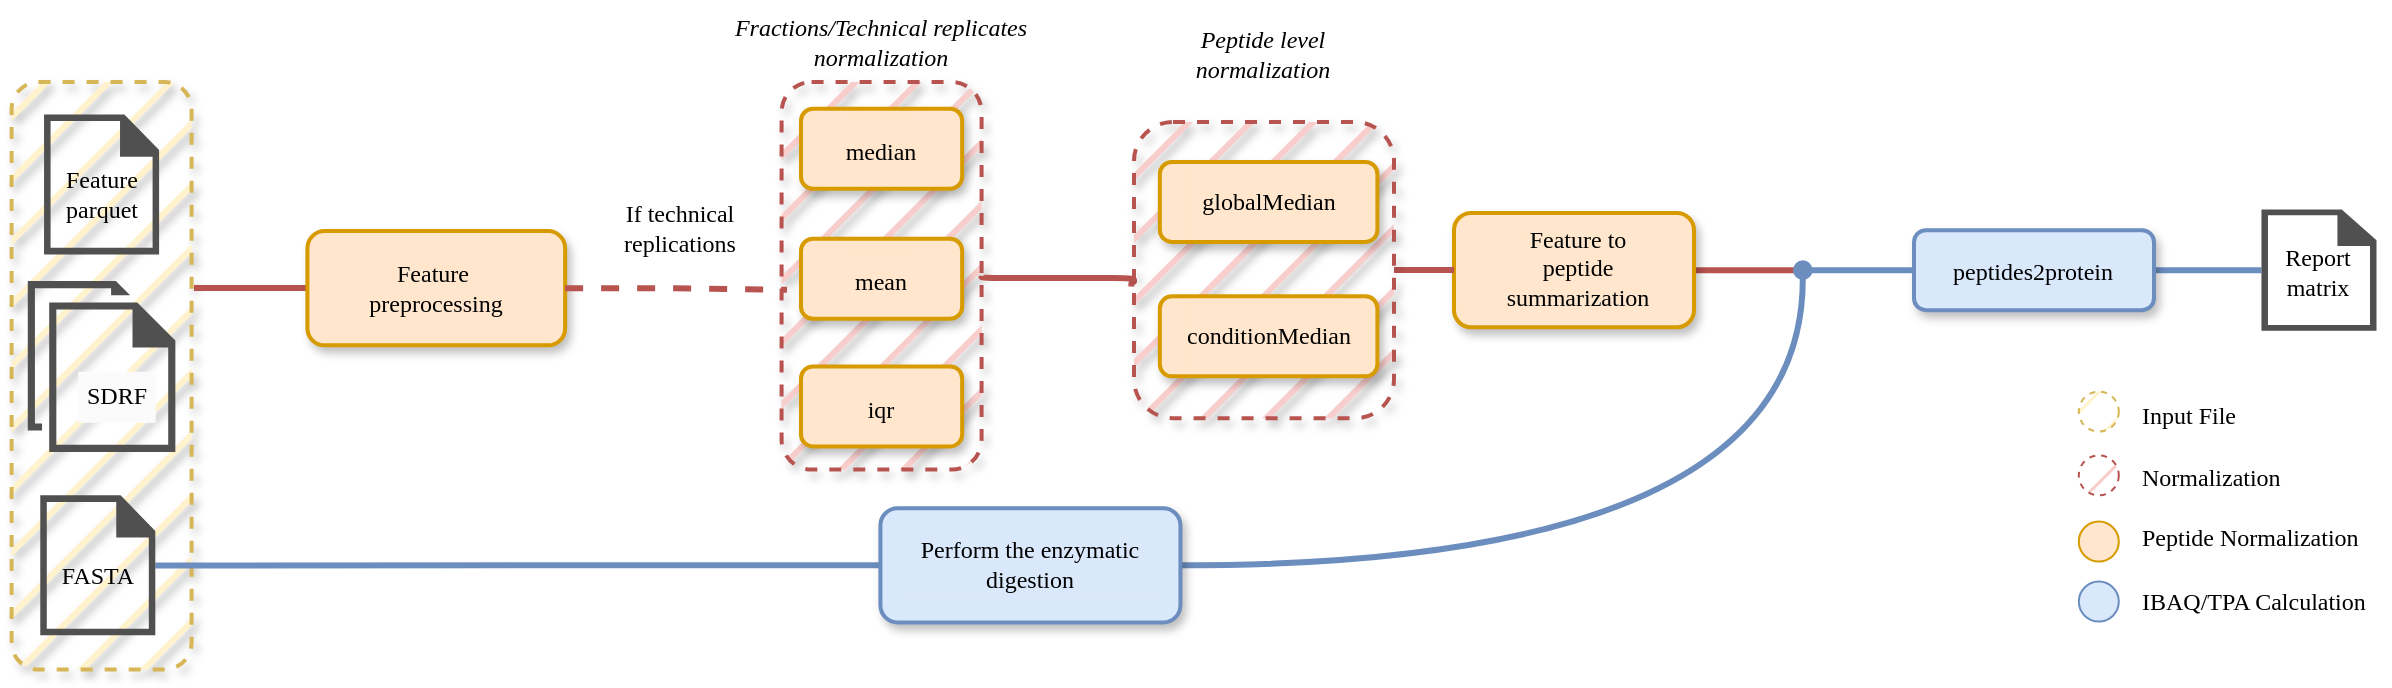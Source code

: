<mxfile scale="1" border="0" version="26.0.4">
  <diagram name="第 1 页" id="Yd5p2SRA2ABFn_VmOVWr">
    <mxGraphModel dx="1213" dy="734" grid="1" gridSize="10" guides="1" tooltips="1" connect="1" arrows="1" fold="1" page="1" pageScale="1" pageWidth="827" pageHeight="1169" math="0" shadow="0">
      <root>
        <mxCell id="0" />
        <mxCell id="1" parent="0" />
        <mxCell id="-_kyehBZLJrSEV4k7Oe9-70" value="" style="rounded=1;whiteSpace=wrap;html=1;strokeColor=#b85450;fillColor=#f8cecc;strokeWidth=2;glass=0;shadow=1;textShadow=1;dashed=1;fillStyle=hatch;" parent="1" vertex="1">
          <mxGeometry x="403.79" y="50.0" width="100" height="193.81" as="geometry" />
        </mxCell>
        <mxCell id="-_kyehBZLJrSEV4k7Oe9-42" value="" style="rounded=1;whiteSpace=wrap;html=1;strokeColor=#d6b656;fillColor=#fff2cc;strokeWidth=2;glass=0;shadow=1;textShadow=1;dashed=1;fillStyle=hatch;" parent="1" vertex="1">
          <mxGeometry x="18.79" y="50" width="90" height="293.79" as="geometry" />
        </mxCell>
        <mxCell id="-_kyehBZLJrSEV4k7Oe9-41" value="" style="sketch=0;pointerEvents=1;shadow=0;dashed=0;html=1;strokeColor=none;fillColor=#505050;labelPosition=center;verticalLabelPosition=bottom;verticalAlign=top;outlineConnect=0;align=center;shape=mxgraph.office.concepts.document_blank;fontColor=#E4FDE1;" parent="1" vertex="1">
          <mxGeometry x="35.03" y="66.21" width="57.52" height="70" as="geometry" />
        </mxCell>
        <mxCell id="-_kyehBZLJrSEV4k7Oe9-1" value="&lt;div&gt;Feature&lt;/div&gt;&lt;div&gt;parquet&lt;br&gt;&lt;/div&gt;" style="shape=note;whiteSpace=wrap;html=1;backgroundOutline=1;darkOpacity=0.05;fillStyle=solid;direction=west;gradientDirection=north;shadow=0;size=0;pointerEvents=1;fontStyle=0;strokeColor=none;textShadow=0;fontFamily=Tahoma;fontSize=12;fillColor=none;" parent="1" vertex="1">
          <mxGeometry x="28.79" y="86.45" width="70" height="40" as="geometry" />
        </mxCell>
        <mxCell id="SblexvyGqLEO6pmpBQdf-4" value="" style="edgeStyle=orthogonalEdgeStyle;rounded=1;orthogonalLoop=1;jettySize=auto;html=1;strokeColor=#b85450;strokeWidth=3;align=center;verticalAlign=middle;fontFamily=Helvetica;fontSize=11;fontColor=default;labelBackgroundColor=default;endArrow=none;endFill=0;curved=0;fillColor=#f8cecc;" edge="1" parent="1" source="-_kyehBZLJrSEV4k7Oe9-14">
          <mxGeometry relative="1" as="geometry">
            <mxPoint x="110" y="153" as="targetPoint" />
            <Array as="points">
              <mxPoint x="110" y="153" />
            </Array>
          </mxGeometry>
        </mxCell>
        <mxCell id="-_kyehBZLJrSEV4k7Oe9-14" value="" style="rounded=1;whiteSpace=wrap;html=1;strokeColor=#d79b00;fillColor=#ffe6cc;strokeWidth=2;glass=0;shadow=1;textShadow=1;" parent="1" vertex="1">
          <mxGeometry x="166.71" y="124.55" width="128.86" height="57.13" as="geometry" />
        </mxCell>
        <mxCell id="-_kyehBZLJrSEV4k7Oe9-15" value="Feature&amp;nbsp;&lt;div&gt;preprocessing&lt;/div&gt;" style="shape=note;whiteSpace=wrap;html=1;backgroundOutline=1;darkOpacity=0.05;fillStyle=solid;direction=west;gradientDirection=north;shadow=0;size=0;pointerEvents=1;fontStyle=0;strokeColor=none;textShadow=0;fontFamily=Tahoma;fontSize=12;fillColor=#ffe6cc;" parent="1" vertex="1">
          <mxGeometry x="179.35" y="136.46" width="103.57" height="33.32" as="geometry" />
        </mxCell>
        <mxCell id="-_kyehBZLJrSEV4k7Oe9-17" value="" style="rounded=1;whiteSpace=wrap;html=1;strokeColor=#d79b00;fillColor=#ffe6cc;strokeWidth=2;glass=0;shadow=1;textShadow=1;" parent="1" vertex="1">
          <mxGeometry x="413.5" y="63.38" width="80.58" height="40" as="geometry" />
        </mxCell>
        <mxCell id="-_kyehBZLJrSEV4k7Oe9-18" value="median" style="shape=note;whiteSpace=wrap;html=1;backgroundOutline=1;darkOpacity=0.05;fillStyle=solid;direction=west;gradientDirection=north;shadow=0;size=0;pointerEvents=1;fontStyle=0;strokeColor=none;textShadow=0;fontFamily=Tahoma;fontSize=12;fillColor=#ffe6cc;" parent="1" vertex="1">
          <mxGeometry x="439.37" y="68.34" width="28.84" height="33.32" as="geometry" />
        </mxCell>
        <mxCell id="-_kyehBZLJrSEV4k7Oe9-60" style="edgeStyle=orthogonalEdgeStyle;rounded=1;orthogonalLoop=1;jettySize=auto;html=1;fillColor=#f8cecc;strokeColor=#b85450;endArrow=none;endFill=0;strokeWidth=3;curved=0;entryX=-0.01;entryY=0.555;entryDx=0;entryDy=0;entryPerimeter=0;exitX=1;exitY=0.5;exitDx=0;exitDy=0;" parent="1" source="-_kyehBZLJrSEV4k7Oe9-70" target="-_kyehBZLJrSEV4k7Oe9-43" edge="1">
          <mxGeometry relative="1" as="geometry">
            <mxPoint x="580" y="150" as="targetPoint" />
            <Array as="points">
              <mxPoint x="504" y="148" />
              <mxPoint x="580" y="148" />
              <mxPoint x="580" y="150" />
              <mxPoint x="579" y="150" />
            </Array>
            <mxPoint x="540" y="130" as="sourcePoint" />
          </mxGeometry>
        </mxCell>
        <mxCell id="-_kyehBZLJrSEV4k7Oe9-19" value="" style="rounded=1;whiteSpace=wrap;html=1;strokeColor=#d79b00;fillColor=#ffe6cc;strokeWidth=2;glass=0;shadow=1;textShadow=1;" parent="1" vertex="1">
          <mxGeometry x="413.5" y="128.38" width="80.58" height="40" as="geometry" />
        </mxCell>
        <mxCell id="-_kyehBZLJrSEV4k7Oe9-20" value="mean" style="shape=note;whiteSpace=wrap;html=1;backgroundOutline=1;darkOpacity=0.05;fillStyle=solid;direction=west;gradientDirection=north;shadow=0;size=0;pointerEvents=1;fontStyle=0;strokeColor=none;textShadow=0;fontFamily=Tahoma;fontSize=12;fillColor=#ffe6cc;" parent="1" vertex="1">
          <mxGeometry x="439.37" y="133.34" width="28.84" height="33.32" as="geometry" />
        </mxCell>
        <mxCell id="-_kyehBZLJrSEV4k7Oe9-21" value="" style="rounded=1;whiteSpace=wrap;html=1;strokeColor=#d79b00;fillColor=#ffe6cc;strokeWidth=2;glass=0;shadow=1;textShadow=1;" parent="1" vertex="1">
          <mxGeometry x="413.5" y="192.22" width="80.58" height="40" as="geometry" />
        </mxCell>
        <mxCell id="-_kyehBZLJrSEV4k7Oe9-22" value="iqr" style="shape=note;whiteSpace=wrap;html=1;backgroundOutline=1;darkOpacity=0.05;fillStyle=solid;direction=west;gradientDirection=north;shadow=0;size=0;pointerEvents=1;fontStyle=0;strokeColor=none;textShadow=0;fontFamily=Tahoma;fontSize=12;fillColor=#ffe6cc;" parent="1" vertex="1">
          <mxGeometry x="439.37" y="197.18" width="28.84" height="33.32" as="geometry" />
        </mxCell>
        <mxCell id="-_kyehBZLJrSEV4k7Oe9-23" value="FASTA" style="shape=note;whiteSpace=wrap;html=1;backgroundOutline=1;darkOpacity=0.05;fillStyle=solid;direction=west;gradientDirection=north;shadow=0;size=0;pointerEvents=1;fontStyle=0;strokeColor=none;textShadow=0;fontFamily=Tahoma;fontSize=12;fillColor=none;" parent="1" vertex="1">
          <mxGeometry x="26.9" y="276.68" width="70" height="40" as="geometry" />
        </mxCell>
        <mxCell id="-_kyehBZLJrSEV4k7Oe9-65" style="edgeStyle=orthogonalEdgeStyle;rounded=0;orthogonalLoop=1;jettySize=auto;html=1;fillColor=#dae8fc;strokeColor=#6c8ebf;curved=1;endArrow=none;endFill=0;strokeWidth=3;" parent="1" source="-_kyehBZLJrSEV4k7Oe9-24" target="-_kyehBZLJrSEV4k7Oe9-27" edge="1">
          <mxGeometry relative="1" as="geometry" />
        </mxCell>
        <mxCell id="-_kyehBZLJrSEV4k7Oe9-24" value="" style="sketch=0;pointerEvents=1;shadow=0;dashed=0;html=1;strokeColor=none;fillColor=#505050;labelPosition=center;verticalLabelPosition=bottom;verticalAlign=top;outlineConnect=0;align=center;shape=mxgraph.office.concepts.document_blank;fontColor=#E4FDE1;" parent="1" vertex="1">
          <mxGeometry x="33.14" y="256.68" width="57.52" height="70" as="geometry" />
        </mxCell>
        <mxCell id="kT0VYlnotTFElLnt_95Q-59" style="edgeStyle=orthogonalEdgeStyle;shape=connector;curved=1;rounded=0;orthogonalLoop=1;jettySize=auto;html=1;exitX=1;exitY=0.5;exitDx=0;exitDy=0;entryX=0;entryY=0.5;entryDx=0;entryDy=0;strokeColor=#b7534f;strokeWidth=3;align=center;verticalAlign=middle;fontFamily=Helvetica;fontSize=11;fontColor=default;labelBackgroundColor=default;endArrow=none;endFill=0;fillColor=#dae8fc;" parent="1" source="-_kyehBZLJrSEV4k7Oe9-25" target="kT0VYlnotTFElLnt_95Q-51" edge="1">
          <mxGeometry relative="1" as="geometry" />
        </mxCell>
        <mxCell id="-_kyehBZLJrSEV4k7Oe9-25" value="" style="rounded=1;whiteSpace=wrap;html=1;strokeColor=#d79b00;fillColor=#ffe6cc;strokeWidth=2;glass=0;shadow=1;textShadow=1;" parent="1" vertex="1">
          <mxGeometry x="740" y="115.5" width="120" height="57.13" as="geometry" />
        </mxCell>
        <mxCell id="-_kyehBZLJrSEV4k7Oe9-26" value="Feature to peptide summarization" style="shape=note;whiteSpace=wrap;html=1;backgroundOutline=1;darkOpacity=0.05;fillStyle=solid;direction=west;gradientDirection=north;shadow=0;size=0;pointerEvents=1;fontStyle=0;strokeColor=none;textShadow=0;fontFamily=Tahoma;fontSize=12;fillColor=#ffe6cc;" parent="1" vertex="1">
          <mxGeometry x="775.29" y="126.38" width="54.13" height="33.32" as="geometry" />
        </mxCell>
        <mxCell id="kT0VYlnotTFElLnt_95Q-60" style="edgeStyle=orthogonalEdgeStyle;shape=connector;curved=1;rounded=0;orthogonalLoop=1;jettySize=auto;html=1;exitX=1;exitY=0.5;exitDx=0;exitDy=0;entryX=0.5;entryY=1;entryDx=0;entryDy=0;strokeColor=#6c8ebf;strokeWidth=3;align=center;verticalAlign=middle;fontFamily=Helvetica;fontSize=11;fontColor=default;labelBackgroundColor=default;endArrow=none;endFill=0;fillColor=#dae8fc;" parent="1" source="-_kyehBZLJrSEV4k7Oe9-27" target="kT0VYlnotTFElLnt_95Q-51" edge="1">
          <mxGeometry relative="1" as="geometry" />
        </mxCell>
        <mxCell id="-_kyehBZLJrSEV4k7Oe9-27" value="" style="rounded=1;whiteSpace=wrap;html=1;strokeColor=#6c8ebf;fillColor=#dae8fc;strokeWidth=2;glass=0;shadow=1;textShadow=1;" parent="1" vertex="1">
          <mxGeometry x="453.21" y="263.11" width="150" height="57.13" as="geometry" />
        </mxCell>
        <mxCell id="-_kyehBZLJrSEV4k7Oe9-28" value="Perform the enzymatic digestion" style="shape=note;whiteSpace=wrap;html=1;backgroundOutline=1;darkOpacity=0.05;fillStyle=solid;direction=west;gradientDirection=north;shadow=0;size=0;pointerEvents=1;fontStyle=0;strokeColor=none;textShadow=0;fontFamily=Tahoma;fontSize=12;fillColor=#dae8fc;" parent="1" vertex="1">
          <mxGeometry x="463.21" y="274.81" width="129.71" height="33.32" as="geometry" />
        </mxCell>
        <mxCell id="jvKO_E4dUh-BsAEmpFVL-2" style="edgeStyle=orthogonalEdgeStyle;rounded=0;orthogonalLoop=1;jettySize=auto;html=1;exitX=1;exitY=0.5;exitDx=0;exitDy=0;strokeColor=#6c8ebf;strokeWidth=3;align=center;verticalAlign=middle;fontFamily=Helvetica;fontSize=11;fontColor=default;labelBackgroundColor=default;endArrow=none;endFill=0;curved=1;fillColor=#dae8fc;" parent="1" source="-_kyehBZLJrSEV4k7Oe9-30" target="-_kyehBZLJrSEV4k7Oe9-35" edge="1">
          <mxGeometry relative="1" as="geometry" />
        </mxCell>
        <mxCell id="-_kyehBZLJrSEV4k7Oe9-30" value="" style="rounded=1;whiteSpace=wrap;html=1;strokeColor=#6c8ebf;fillColor=#dae8fc;strokeWidth=2;glass=0;shadow=1;textShadow=1;" parent="1" vertex="1">
          <mxGeometry x="970" y="124.07" width="120" height="40" as="geometry" />
        </mxCell>
        <mxCell id="-_kyehBZLJrSEV4k7Oe9-34" value="Report&lt;div&gt;matrix&lt;/div&gt;" style="shape=note;whiteSpace=wrap;html=1;backgroundOutline=1;darkOpacity=0.05;fillStyle=solid;direction=west;gradientDirection=north;shadow=0;size=0;pointerEvents=1;fontStyle=0;strokeColor=none;textShadow=0;fontFamily=Tahoma;fontSize=12;fillColor=none;" parent="1" vertex="1">
          <mxGeometry x="1137.49" y="125.04" width="70" height="40" as="geometry" />
        </mxCell>
        <mxCell id="-_kyehBZLJrSEV4k7Oe9-35" value="" style="sketch=0;pointerEvents=1;shadow=0;dashed=0;html=1;strokeColor=none;fillColor=#505050;labelPosition=center;verticalLabelPosition=bottom;verticalAlign=top;outlineConnect=0;align=center;shape=mxgraph.office.concepts.document_blank;fontColor=#E4FDE1;" parent="1" vertex="1">
          <mxGeometry x="1143.73" y="113.78" width="57.52" height="60.57" as="geometry" />
        </mxCell>
        <mxCell id="-_kyehBZLJrSEV4k7Oe9-37" value="" style="sketch=0;pointerEvents=1;shadow=0;dashed=0;html=1;strokeColor=none;fillColor=#505050;labelPosition=center;verticalLabelPosition=bottom;verticalAlign=top;outlineConnect=0;align=center;shape=mxgraph.office.concepts.documents;fontColor=#E4FDE1;" parent="1" vertex="1">
          <mxGeometry x="26.89" y="149.55" width="73.79" height="85.43" as="geometry" />
        </mxCell>
        <mxCell id="-_kyehBZLJrSEV4k7Oe9-40" value="&lt;div&gt;&lt;span style=&quot;&quot;&gt;SDRF&lt;/span&gt;&lt;br&gt;&lt;/div&gt;" style="shape=note;whiteSpace=wrap;html=1;backgroundOutline=1;darkOpacity=0.05;fillStyle=solid;direction=west;gradientDirection=north;shadow=0;size=0;pointerEvents=1;fontStyle=0;strokeColor=none;textShadow=0;fontFamily=Tahoma;fontSize=12;fillColor=#FBFBFB;align=center;verticalAlign=middle;fontColor=default;labelBackgroundColor=none;strokeWidth=0;" parent="1" vertex="1">
          <mxGeometry x="51.9" y="194.66" width="38.76" height="25.41" as="geometry" />
        </mxCell>
        <mxCell id="-_kyehBZLJrSEV4k7Oe9-62" style="edgeStyle=orthogonalEdgeStyle;rounded=1;orthogonalLoop=1;jettySize=auto;html=1;fillColor=#f8cecc;strokeColor=#b85450;endArrow=none;endFill=0;strokeWidth=3;curved=0;" parent="1" source="-_kyehBZLJrSEV4k7Oe9-43" target="-_kyehBZLJrSEV4k7Oe9-25" edge="1">
          <mxGeometry relative="1" as="geometry" />
        </mxCell>
        <mxCell id="-_kyehBZLJrSEV4k7Oe9-43" value="" style="rounded=1;whiteSpace=wrap;html=1;strokeColor=#b85450;fillColor=#f8cecc;strokeWidth=2;glass=0;shadow=1;textShadow=1;dashed=1;fillStyle=hatch;" parent="1" vertex="1">
          <mxGeometry x="580" y="70" width="130" height="148.13" as="geometry" />
        </mxCell>
        <mxCell id="-_kyehBZLJrSEV4k7Oe9-71" style="edgeStyle=orthogonalEdgeStyle;rounded=1;orthogonalLoop=1;jettySize=auto;html=1;entryX=0.027;entryY=0.536;entryDx=0;entryDy=0;entryPerimeter=0;fillColor=#f8cecc;strokeColor=#b85450;endArrow=none;endFill=0;strokeWidth=3;curved=0;dashed=1;" parent="1" source="-_kyehBZLJrSEV4k7Oe9-14" target="-_kyehBZLJrSEV4k7Oe9-70" edge="1">
          <mxGeometry relative="1" as="geometry" />
        </mxCell>
        <mxCell id="-_kyehBZLJrSEV4k7Oe9-72" value="If technical replications" style="shape=note;whiteSpace=wrap;html=1;backgroundOutline=1;darkOpacity=0.05;fillStyle=solid;direction=west;gradientDirection=north;shadow=0;size=0;pointerEvents=1;fontStyle=0;strokeColor=none;textShadow=0;fontFamily=Tahoma;fontSize=12;fillColor=none;" parent="1" vertex="1">
          <mxGeometry x="317.79" y="103.38" width="70" height="40" as="geometry" />
        </mxCell>
        <mxCell id="-_kyehBZLJrSEV4k7Oe9-73" value="&lt;div&gt;&lt;span style=&quot;font-variant-ligatures: none; text-align: left; white-space-collapse: preserve;&quot;&gt;&lt;font style=&quot;&quot; face=&quot;Tahoma&quot;&gt;&lt;i style=&quot;&quot;&gt;Fractions/Technical replicates normalization&lt;/i&gt;&lt;/font&gt;&lt;/span&gt;&lt;/div&gt;" style="shape=note;whiteSpace=wrap;html=1;backgroundOutline=1;darkOpacity=0.05;fillStyle=solid;direction=west;gradientDirection=north;shadow=0;size=0;pointerEvents=1;fontStyle=0;strokeColor=none;textShadow=0;fontFamily=Tahoma;fontSize=12;fillColor=none;align=center;verticalAlign=middle;fontColor=default;" parent="1" vertex="1">
          <mxGeometry x="366.43" y="10" width="174.71" height="40" as="geometry" />
        </mxCell>
        <mxCell id="-_kyehBZLJrSEV4k7Oe9-74" value="&lt;div&gt;&lt;i&gt;Peptide level&lt;/i&gt;&lt;/div&gt;&lt;div&gt;&lt;i&gt;normalization&lt;/i&gt;&lt;br&gt;&lt;/div&gt;" style="shape=note;whiteSpace=wrap;html=1;backgroundOutline=1;darkOpacity=0.05;fillStyle=solid;direction=west;gradientDirection=north;shadow=0;size=0;pointerEvents=1;fontStyle=0;strokeColor=none;textShadow=0;fontFamily=Tahoma;fontSize=12;fillColor=none;" parent="1" vertex="1">
          <mxGeometry x="587" y="16.21" width="114.71" height="40" as="geometry" />
        </mxCell>
        <mxCell id="-_kyehBZLJrSEV4k7Oe9-75" value="" style="ellipse;whiteSpace=wrap;html=1;aspect=fixed;fillStyle=hatch;fillColor=#f8cecc;strokeColor=#b85450;dashed=1;" parent="1" vertex="1">
          <mxGeometry x="1052.41" y="236.68" width="20" height="20" as="geometry" />
        </mxCell>
        <mxCell id="-_kyehBZLJrSEV4k7Oe9-76" value="" style="ellipse;whiteSpace=wrap;html=1;aspect=fixed;fillColor=#fff2cc;strokeColor=#d6b656;fillStyle=hatch;dashed=1;strokeWidth=1;gradientColor=none;" parent="1" vertex="1">
          <mxGeometry x="1052.41" y="204.79" width="20" height="20" as="geometry" />
        </mxCell>
        <mxCell id="-_kyehBZLJrSEV4k7Oe9-77" value="" style="ellipse;whiteSpace=wrap;html=1;aspect=fixed;fillColor=#ffe6cc;strokeColor=#d79b00;" parent="1" vertex="1">
          <mxGeometry x="1052.41" y="269.79" width="20" height="20" as="geometry" />
        </mxCell>
        <mxCell id="-_kyehBZLJrSEV4k7Oe9-78" value="Normalization" style="shape=note;whiteSpace=wrap;html=1;backgroundOutline=1;darkOpacity=0.05;fillStyle=solid;direction=west;gradientDirection=north;shadow=0;size=0;pointerEvents=1;fontStyle=0;strokeColor=none;textShadow=0;fontFamily=Tahoma;fontSize=12;fillColor=none;align=left;" parent="1" vertex="1">
          <mxGeometry x="1081.83" y="232.61" width="70" height="30.5" as="geometry" />
        </mxCell>
        <mxCell id="-_kyehBZLJrSEV4k7Oe9-79" value="Input File" style="shape=note;whiteSpace=wrap;html=1;backgroundOutline=1;darkOpacity=0.05;fillStyle=solid;direction=west;gradientDirection=north;shadow=0;size=0;pointerEvents=1;fontStyle=0;strokeColor=none;textShadow=0;fontFamily=Tahoma;fontSize=12;fillColor=none;align=left;verticalAlign=middle;fontColor=default;" parent="1" vertex="1">
          <mxGeometry x="1081.83" y="202.22" width="95.05" height="30" as="geometry" />
        </mxCell>
        <mxCell id="-_kyehBZLJrSEV4k7Oe9-80" value="Peptide Normalization" style="shape=note;whiteSpace=wrap;html=1;backgroundOutline=1;darkOpacity=0.05;fillStyle=solid;direction=west;gradientDirection=north;shadow=0;size=0;pointerEvents=1;fontStyle=0;strokeColor=none;textShadow=0;fontFamily=Tahoma;fontSize=12;fillColor=none;align=left;" parent="1" vertex="1">
          <mxGeometry x="1081.83" y="263.11" width="123.79" height="30" as="geometry" />
        </mxCell>
        <mxCell id="-_kyehBZLJrSEV4k7Oe9-81" value="" style="ellipse;whiteSpace=wrap;html=1;aspect=fixed;fillColor=#dae8fc;strokeColor=#6c8ebf;" parent="1" vertex="1">
          <mxGeometry x="1052.41" y="299.79" width="20" height="20" as="geometry" />
        </mxCell>
        <mxCell id="-_kyehBZLJrSEV4k7Oe9-82" value="IBAQ/TPA Calculation" style="shape=note;whiteSpace=wrap;html=1;backgroundOutline=1;darkOpacity=0.05;fillStyle=solid;direction=west;gradientDirection=north;shadow=0;size=0;pointerEvents=1;fontStyle=0;strokeColor=none;textShadow=0;fontFamily=Tahoma;fontSize=12;fillColor=none;align=left;" parent="1" vertex="1">
          <mxGeometry x="1081.83" y="294.79" width="122.48" height="30" as="geometry" />
        </mxCell>
        <mxCell id="-_kyehBZLJrSEV4k7Oe9-46" value="" style="rounded=1;whiteSpace=wrap;html=1;strokeColor=#d79b00;fillColor=#ffe6cc;strokeWidth=2;glass=0;shadow=1;textShadow=1;" parent="1" vertex="1">
          <mxGeometry x="592.92" y="89.98" width="108.79" height="40" as="geometry" />
        </mxCell>
        <mxCell id="-_kyehBZLJrSEV4k7Oe9-47" value="globalMedian" style="shape=note;whiteSpace=wrap;html=1;backgroundOutline=1;darkOpacity=0.05;fillStyle=solid;direction=west;gradientDirection=north;shadow=0;size=0;pointerEvents=1;fontStyle=0;strokeColor=none;textShadow=0;fontFamily=Tahoma;fontSize=12;fillColor=#ffe6cc;movable=1;resizable=1;rotatable=1;deletable=1;editable=1;locked=0;connectable=1;" parent="1" vertex="1">
          <mxGeometry x="608.78" y="92.5" width="77.08" height="34.96" as="geometry" />
        </mxCell>
        <mxCell id="3-9GSh7E4mX76cyYOpER-4" value="" style="rounded=1;whiteSpace=wrap;html=1;strokeColor=#d79b00;fillColor=#ffe6cc;strokeWidth=2;glass=0;shadow=1;textShadow=1;" parent="1" vertex="1">
          <mxGeometry x="592.92" y="157.18" width="108.79" height="40" as="geometry" />
        </mxCell>
        <mxCell id="3-9GSh7E4mX76cyYOpER-5" value="conditionMedian" style="shape=note;whiteSpace=wrap;html=1;backgroundOutline=1;darkOpacity=0.05;fillStyle=solid;direction=west;gradientDirection=north;shadow=0;size=0;pointerEvents=1;fontStyle=0;strokeColor=none;textShadow=0;fontFamily=Tahoma;fontSize=12;fillColor=#ffe6cc;movable=1;resizable=1;rotatable=1;deletable=1;editable=1;locked=0;connectable=1;" parent="1" vertex="1">
          <mxGeometry x="608.78" y="159.7" width="77.08" height="34.96" as="geometry" />
        </mxCell>
        <mxCell id="kT0VYlnotTFElLnt_95Q-3" value="peptides2protein" style="shape=note;whiteSpace=wrap;html=1;backgroundOutline=1;darkOpacity=0.05;fillStyle=solid;direction=west;gradientDirection=north;shadow=0;size=0;pointerEvents=1;fontStyle=0;strokeColor=none;textShadow=0;fontFamily=Tahoma;fontSize=12;fillColor=#dae8fc;" parent="1" vertex="1">
          <mxGeometry x="983.45" y="128.38" width="93.1" height="33.32" as="geometry" />
        </mxCell>
        <mxCell id="jvKO_E4dUh-BsAEmpFVL-1" style="edgeStyle=orthogonalEdgeStyle;rounded=0;orthogonalLoop=1;jettySize=auto;html=1;exitX=1;exitY=0.5;exitDx=0;exitDy=0;entryX=0;entryY=0.5;entryDx=0;entryDy=0;strokeColor=#6c8ebf;strokeWidth=3;align=center;verticalAlign=middle;fontFamily=Helvetica;fontSize=11;fontColor=default;labelBackgroundColor=default;endArrow=none;endFill=0;curved=1;fillColor=#dae8fc;" parent="1" source="kT0VYlnotTFElLnt_95Q-51" target="-_kyehBZLJrSEV4k7Oe9-30" edge="1">
          <mxGeometry relative="1" as="geometry" />
        </mxCell>
        <mxCell id="kT0VYlnotTFElLnt_95Q-51" value="" style="ellipse;whiteSpace=wrap;html=1;aspect=fixed;fillColor=#6c8ebf;strokeColor=#6c8ebf;" parent="1" vertex="1">
          <mxGeometry x="910" y="139.66" width="8.81" height="8.81" as="geometry" />
        </mxCell>
      </root>
    </mxGraphModel>
  </diagram>
</mxfile>
